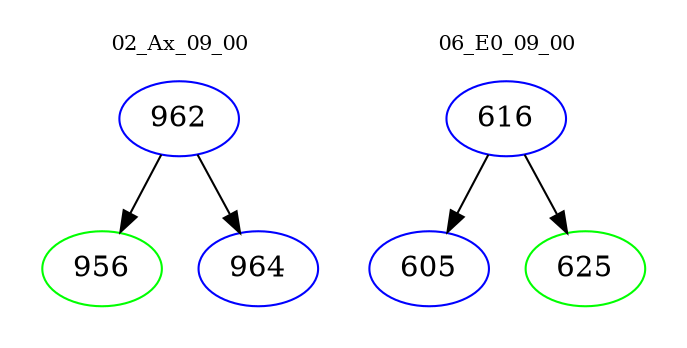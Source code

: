 digraph{
subgraph cluster_0 {
color = white
label = "02_Ax_09_00";
fontsize=10;
T0_962 [label="962", color="blue"]
T0_962 -> T0_956 [color="black"]
T0_956 [label="956", color="green"]
T0_962 -> T0_964 [color="black"]
T0_964 [label="964", color="blue"]
}
subgraph cluster_1 {
color = white
label = "06_E0_09_00";
fontsize=10;
T1_616 [label="616", color="blue"]
T1_616 -> T1_605 [color="black"]
T1_605 [label="605", color="blue"]
T1_616 -> T1_625 [color="black"]
T1_625 [label="625", color="green"]
}
}

